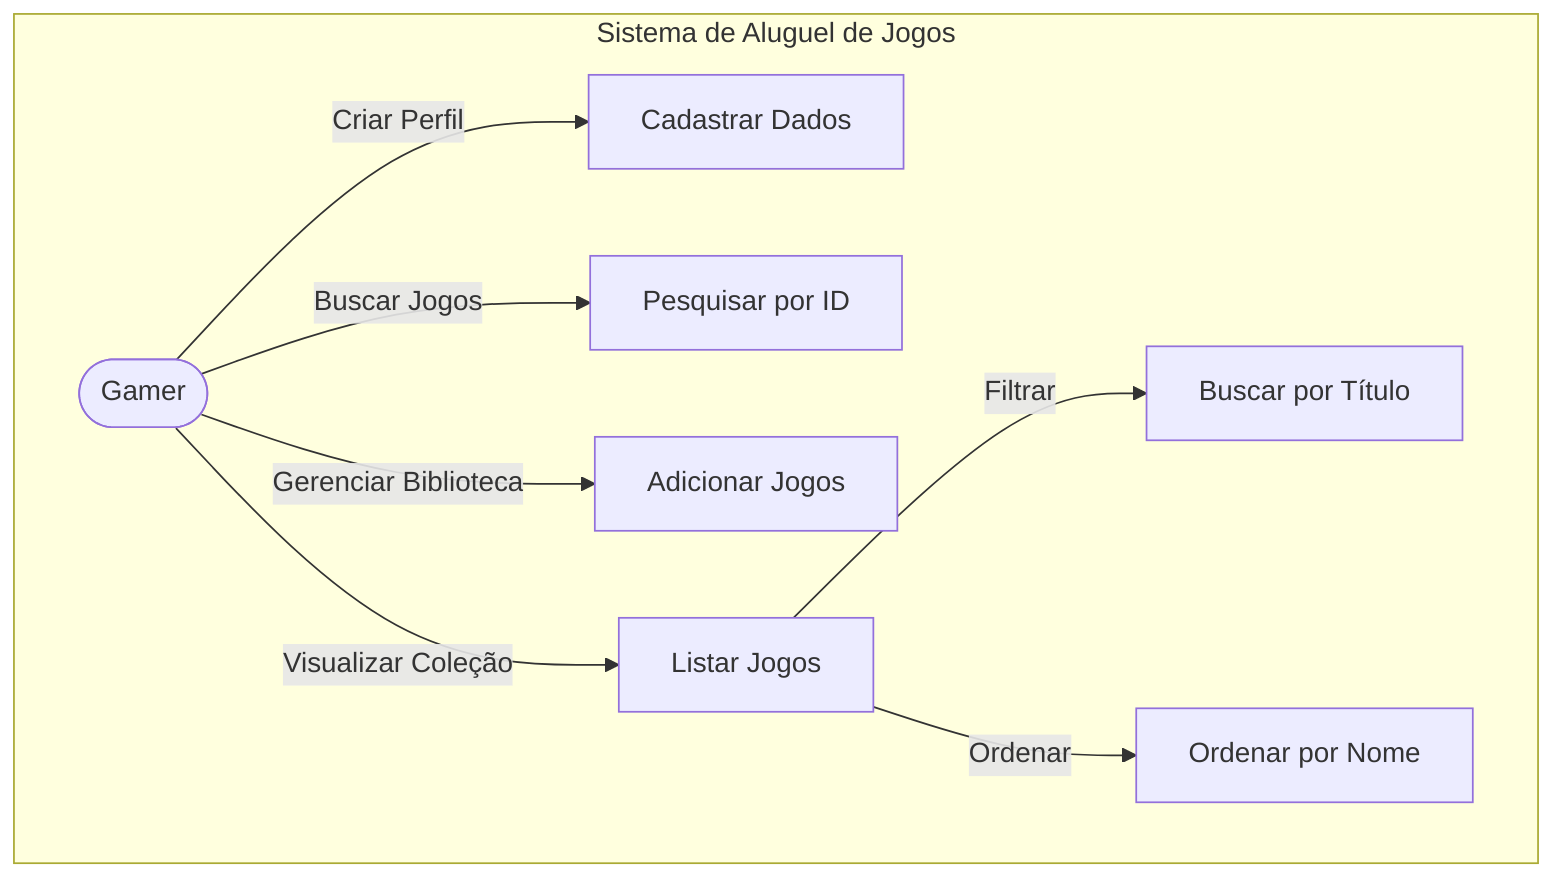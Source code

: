 graph TD
    subgraph Sistema de Aluguel de Jogos
        A([Gamer]) -->|Criar Perfil| B[Cadastrar Dados]
        A -->|Buscar Jogos| C[Pesquisar por ID]
        A -->|Gerenciar Biblioteca| D[Adicionar Jogos]
        A -->|Visualizar Coleção| E[Listar Jogos]
        E -->|Filtrar| F[Buscar por Título]
        E -->|Ordenar| G[Ordenar por Nome]
    end
